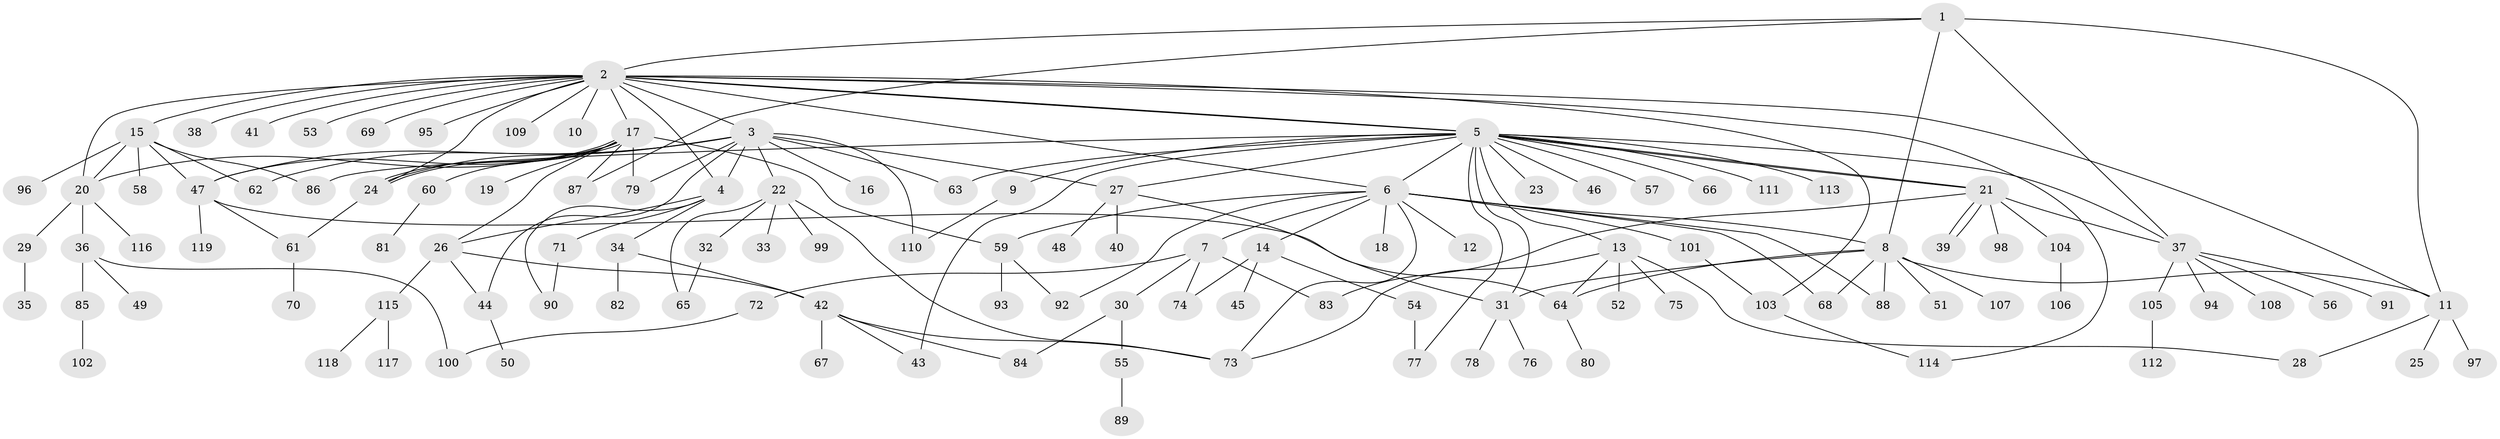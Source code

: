 // Generated by graph-tools (version 1.1) at 2025/47/03/09/25 04:47:13]
// undirected, 119 vertices, 168 edges
graph export_dot {
graph [start="1"]
  node [color=gray90,style=filled];
  1;
  2;
  3;
  4;
  5;
  6;
  7;
  8;
  9;
  10;
  11;
  12;
  13;
  14;
  15;
  16;
  17;
  18;
  19;
  20;
  21;
  22;
  23;
  24;
  25;
  26;
  27;
  28;
  29;
  30;
  31;
  32;
  33;
  34;
  35;
  36;
  37;
  38;
  39;
  40;
  41;
  42;
  43;
  44;
  45;
  46;
  47;
  48;
  49;
  50;
  51;
  52;
  53;
  54;
  55;
  56;
  57;
  58;
  59;
  60;
  61;
  62;
  63;
  64;
  65;
  66;
  67;
  68;
  69;
  70;
  71;
  72;
  73;
  74;
  75;
  76;
  77;
  78;
  79;
  80;
  81;
  82;
  83;
  84;
  85;
  86;
  87;
  88;
  89;
  90;
  91;
  92;
  93;
  94;
  95;
  96;
  97;
  98;
  99;
  100;
  101;
  102;
  103;
  104;
  105;
  106;
  107;
  108;
  109;
  110;
  111;
  112;
  113;
  114;
  115;
  116;
  117;
  118;
  119;
  1 -- 2;
  1 -- 8;
  1 -- 11;
  1 -- 37;
  1 -- 87;
  2 -- 3;
  2 -- 4;
  2 -- 5;
  2 -- 5;
  2 -- 6;
  2 -- 10;
  2 -- 11;
  2 -- 15;
  2 -- 17;
  2 -- 20;
  2 -- 24;
  2 -- 38;
  2 -- 41;
  2 -- 53;
  2 -- 69;
  2 -- 95;
  2 -- 103;
  2 -- 109;
  2 -- 114;
  3 -- 4;
  3 -- 16;
  3 -- 22;
  3 -- 24;
  3 -- 27;
  3 -- 44;
  3 -- 47;
  3 -- 62;
  3 -- 63;
  3 -- 79;
  3 -- 110;
  4 -- 26;
  4 -- 34;
  4 -- 71;
  4 -- 90;
  5 -- 6;
  5 -- 9;
  5 -- 13;
  5 -- 21;
  5 -- 21;
  5 -- 23;
  5 -- 27;
  5 -- 31;
  5 -- 37;
  5 -- 43;
  5 -- 46;
  5 -- 57;
  5 -- 63;
  5 -- 66;
  5 -- 77;
  5 -- 86;
  5 -- 111;
  5 -- 113;
  6 -- 7;
  6 -- 8;
  6 -- 12;
  6 -- 14;
  6 -- 18;
  6 -- 59;
  6 -- 68;
  6 -- 73;
  6 -- 88;
  6 -- 92;
  6 -- 101;
  7 -- 30;
  7 -- 72;
  7 -- 74;
  7 -- 83;
  8 -- 11;
  8 -- 31;
  8 -- 51;
  8 -- 64;
  8 -- 68;
  8 -- 88;
  8 -- 107;
  9 -- 110;
  11 -- 25;
  11 -- 28;
  11 -- 97;
  13 -- 28;
  13 -- 52;
  13 -- 64;
  13 -- 73;
  13 -- 75;
  14 -- 45;
  14 -- 54;
  14 -- 74;
  15 -- 20;
  15 -- 47;
  15 -- 58;
  15 -- 62;
  15 -- 86;
  15 -- 96;
  17 -- 19;
  17 -- 20;
  17 -- 24;
  17 -- 24;
  17 -- 26;
  17 -- 47;
  17 -- 59;
  17 -- 60;
  17 -- 79;
  17 -- 87;
  20 -- 29;
  20 -- 36;
  20 -- 116;
  21 -- 37;
  21 -- 39;
  21 -- 39;
  21 -- 83;
  21 -- 98;
  21 -- 104;
  22 -- 32;
  22 -- 33;
  22 -- 65;
  22 -- 73;
  22 -- 99;
  24 -- 61;
  26 -- 42;
  26 -- 44;
  26 -- 115;
  27 -- 31;
  27 -- 40;
  27 -- 48;
  29 -- 35;
  30 -- 55;
  30 -- 84;
  31 -- 76;
  31 -- 78;
  32 -- 65;
  34 -- 42;
  34 -- 82;
  36 -- 49;
  36 -- 85;
  36 -- 100;
  37 -- 56;
  37 -- 91;
  37 -- 94;
  37 -- 105;
  37 -- 108;
  42 -- 43;
  42 -- 67;
  42 -- 73;
  42 -- 84;
  44 -- 50;
  47 -- 61;
  47 -- 64;
  47 -- 119;
  54 -- 77;
  55 -- 89;
  59 -- 92;
  59 -- 93;
  60 -- 81;
  61 -- 70;
  64 -- 80;
  71 -- 90;
  72 -- 100;
  85 -- 102;
  101 -- 103;
  103 -- 114;
  104 -- 106;
  105 -- 112;
  115 -- 117;
  115 -- 118;
}
